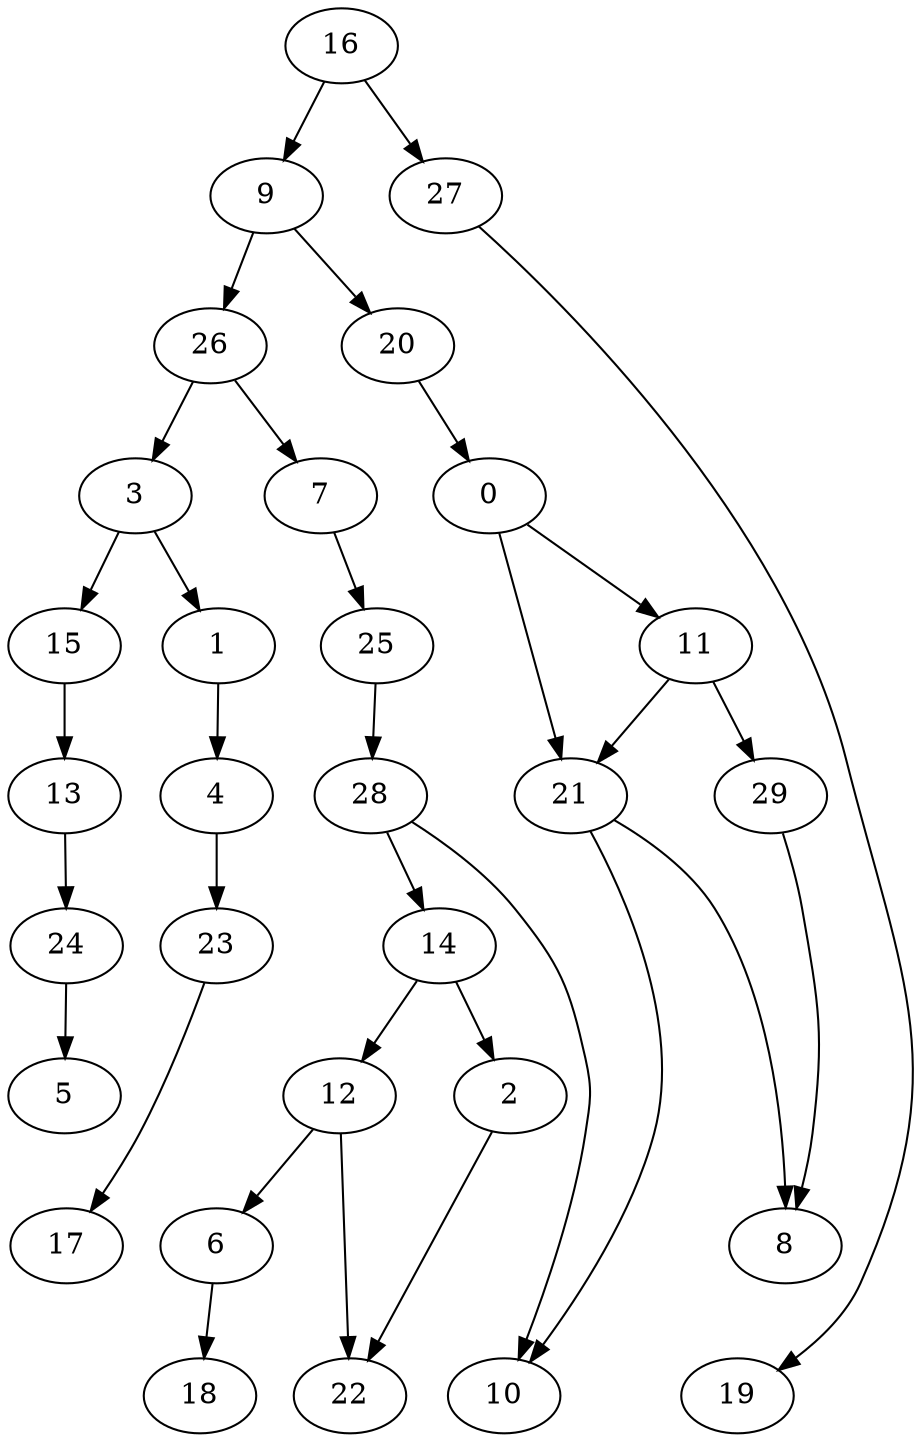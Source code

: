 digraph g {
0;
1;
2;
3;
4;
5;
6;
7;
8;
9;
10;
11;
12;
13;
14;
15;
16;
17;
18;
19;
20;
21;
22;
23;
24;
25;
26;
27;
28;
29;
0 -> 11 [weight=0];
0 -> 21 [weight=0];
1 -> 4 [weight=0];
2 -> 22 [weight=0];
3 -> 1 [weight=0];
3 -> 15 [weight=0];
4 -> 23 [weight=0];
6 -> 18 [weight=0];
7 -> 25 [weight=0];
9 -> 26 [weight=0];
9 -> 20 [weight=0];
11 -> 29 [weight=0];
11 -> 21 [weight=0];
12 -> 6 [weight=0];
12 -> 22 [weight=0];
13 -> 24 [weight=0];
14 -> 12 [weight=0];
14 -> 2 [weight=0];
15 -> 13 [weight=0];
16 -> 27 [weight=0];
16 -> 9 [weight=0];
20 -> 0 [weight=0];
21 -> 10 [weight=0];
21 -> 8 [weight=0];
23 -> 17 [weight=0];
24 -> 5 [weight=0];
25 -> 28 [weight=0];
26 -> 3 [weight=0];
26 -> 7 [weight=0];
27 -> 19 [weight=0];
28 -> 10 [weight=0];
28 -> 14 [weight=0];
29 -> 8 [weight=0];
}
